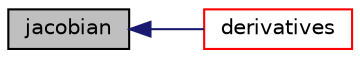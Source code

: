 digraph "jacobian"
{
  bgcolor="transparent";
  edge [fontname="Helvetica",fontsize="10",labelfontname="Helvetica",labelfontsize="10"];
  node [fontname="Helvetica",fontsize="10",shape=record];
  rankdir="LR";
  Node457 [label="jacobian",height=0.2,width=0.4,color="black", fillcolor="grey75", style="filled", fontcolor="black"];
  Node457 -> Node458 [dir="back",color="midnightblue",fontsize="10",style="solid",fontname="Helvetica"];
  Node458 [label="derivatives",height=0.2,width=0.4,color="red",URL="$a31065.html#a64292f781b46b9de721eeb9f54c19e56",tooltip="Calculate the derivatives in dydx. "];
}
